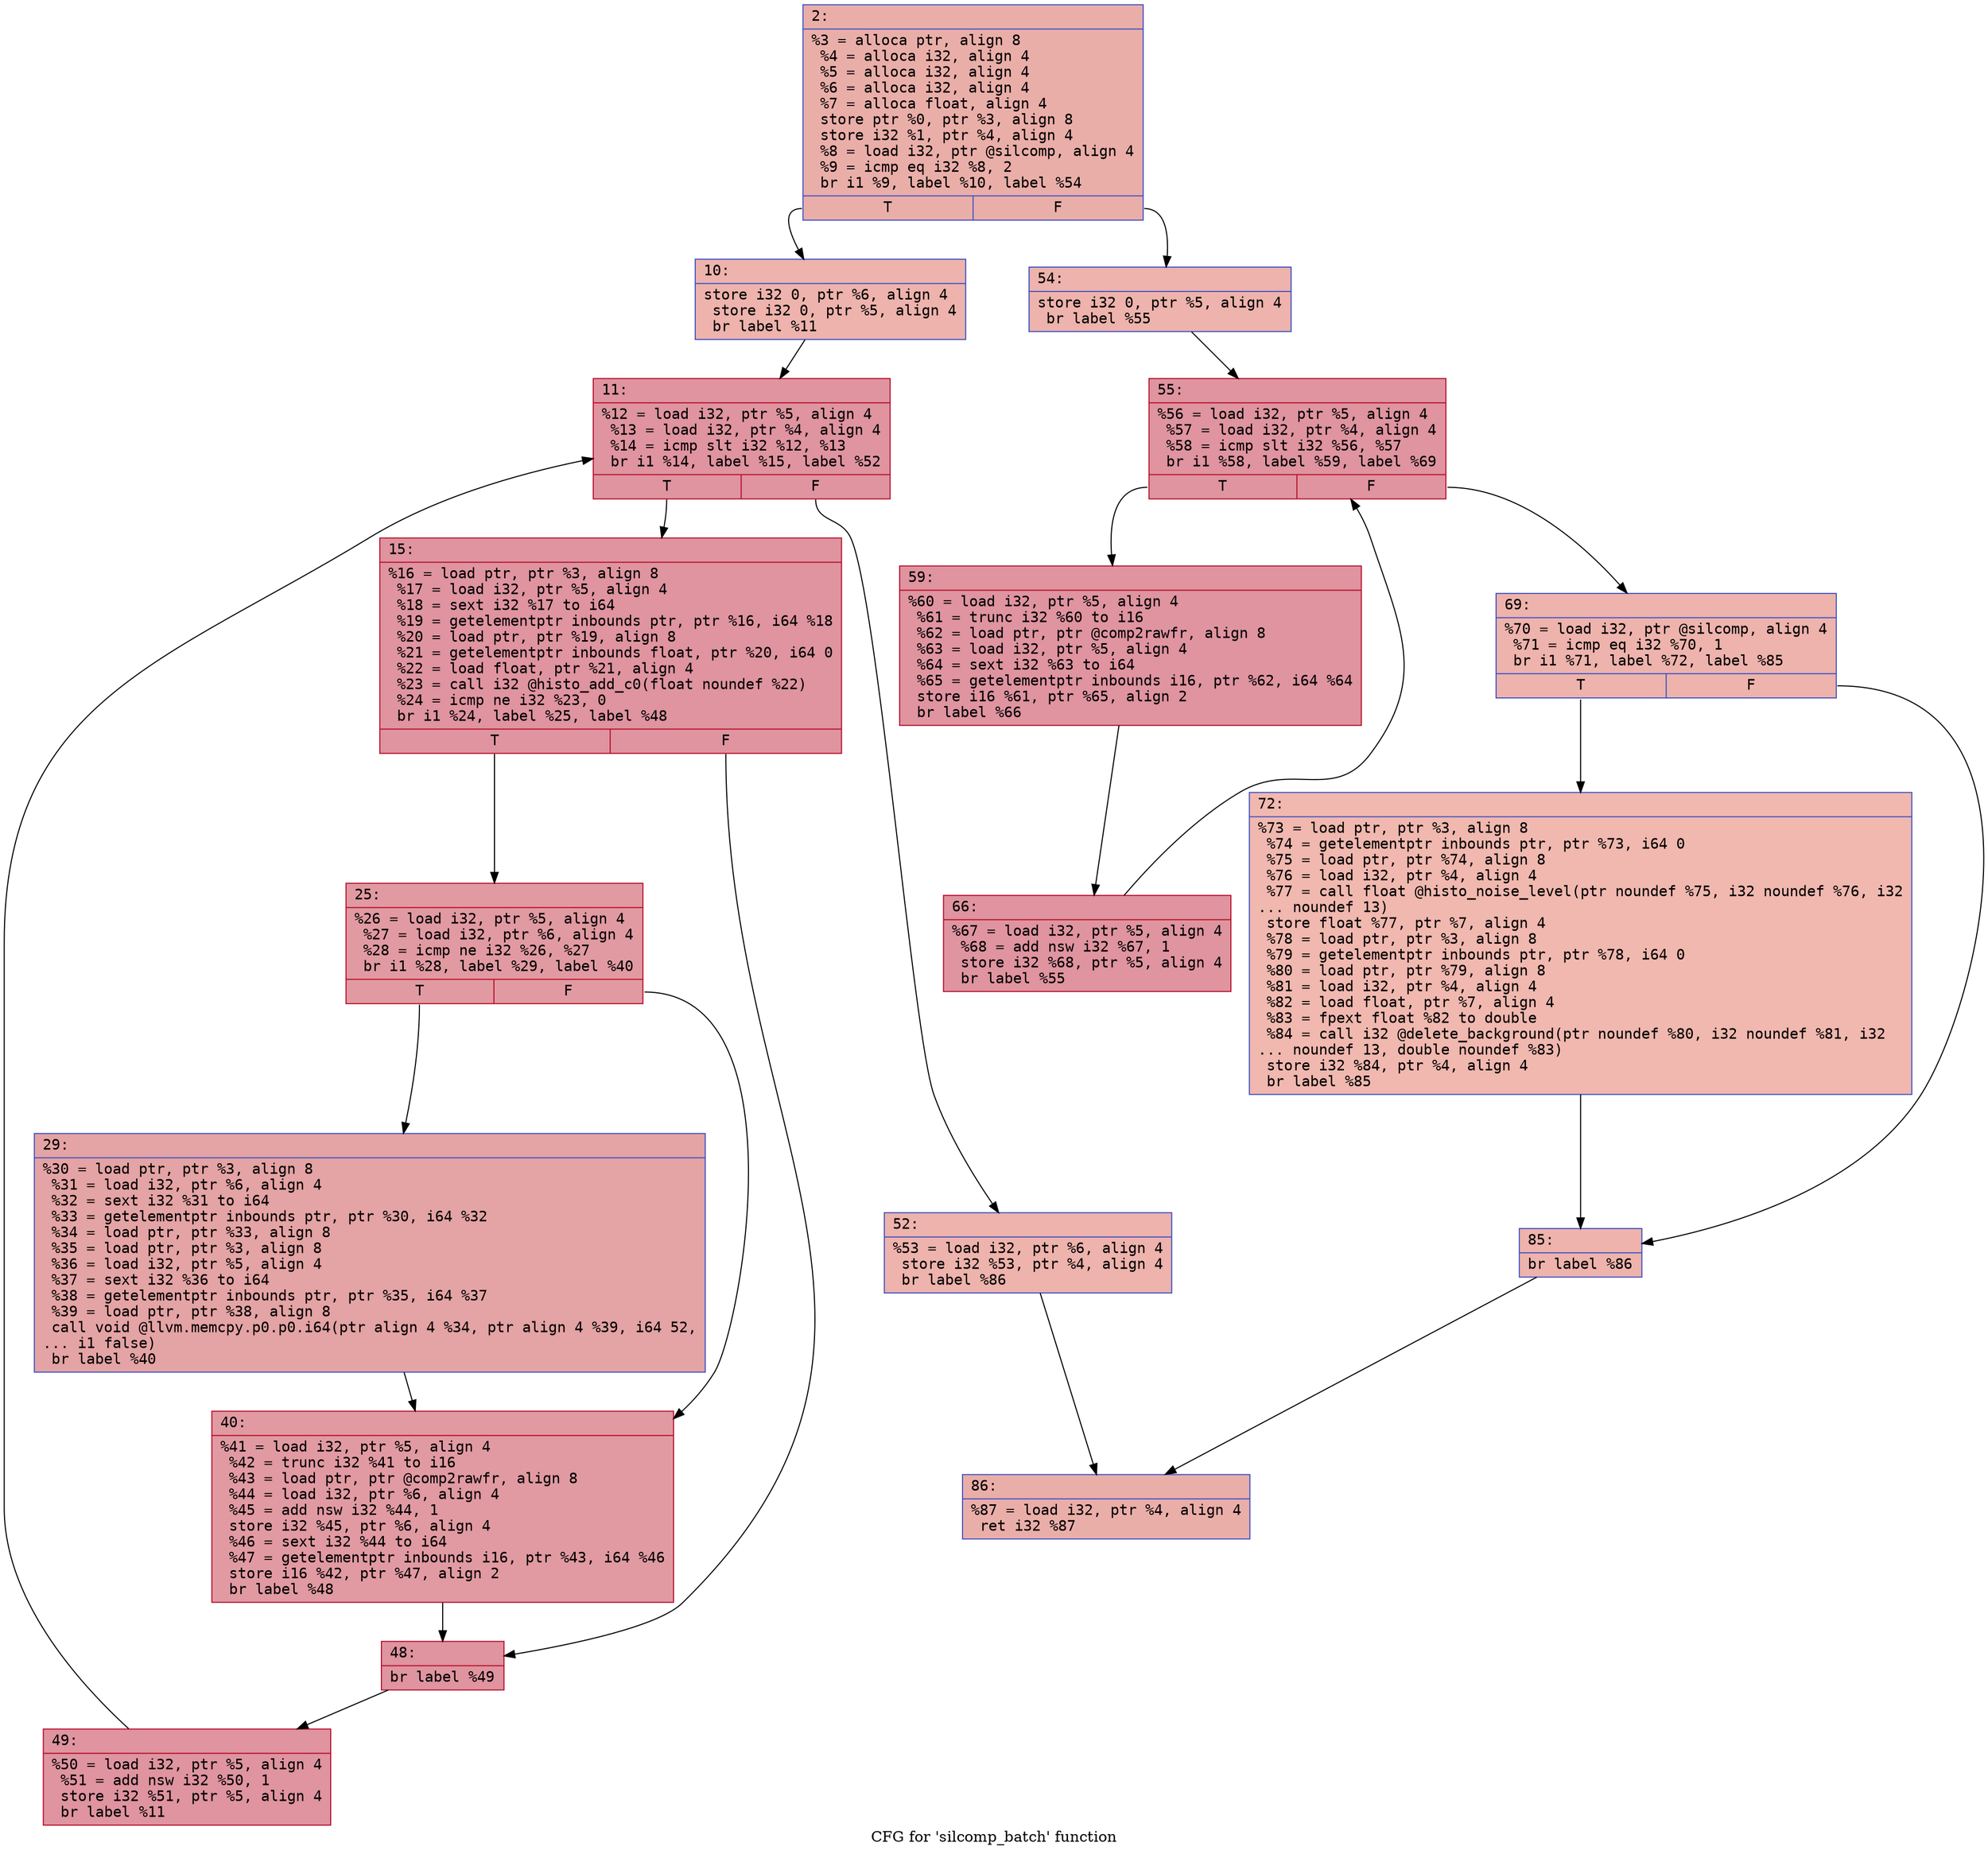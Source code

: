 digraph "CFG for 'silcomp_batch' function" {
	label="CFG for 'silcomp_batch' function";

	Node0x6000008a3b10 [shape=record,color="#3d50c3ff", style=filled, fillcolor="#d0473d70" fontname="Courier",label="{2:\l|  %3 = alloca ptr, align 8\l  %4 = alloca i32, align 4\l  %5 = alloca i32, align 4\l  %6 = alloca i32, align 4\l  %7 = alloca float, align 4\l  store ptr %0, ptr %3, align 8\l  store i32 %1, ptr %4, align 4\l  %8 = load i32, ptr @silcomp, align 4\l  %9 = icmp eq i32 %8, 2\l  br i1 %9, label %10, label %54\l|{<s0>T|<s1>F}}"];
	Node0x6000008a3b10:s0 -> Node0x6000008a3b60[tooltip="2 -> 10\nProbability 50.00%" ];
	Node0x6000008a3b10:s1 -> Node0x6000008a3e30[tooltip="2 -> 54\nProbability 50.00%" ];
	Node0x6000008a3b60 [shape=record,color="#3d50c3ff", style=filled, fillcolor="#d6524470" fontname="Courier",label="{10:\l|  store i32 0, ptr %6, align 4\l  store i32 0, ptr %5, align 4\l  br label %11\l}"];
	Node0x6000008a3b60 -> Node0x6000008a3bb0[tooltip="10 -> 11\nProbability 100.00%" ];
	Node0x6000008a3bb0 [shape=record,color="#b70d28ff", style=filled, fillcolor="#b70d2870" fontname="Courier",label="{11:\l|  %12 = load i32, ptr %5, align 4\l  %13 = load i32, ptr %4, align 4\l  %14 = icmp slt i32 %12, %13\l  br i1 %14, label %15, label %52\l|{<s0>T|<s1>F}}"];
	Node0x6000008a3bb0:s0 -> Node0x6000008a3c00[tooltip="11 -> 15\nProbability 96.88%" ];
	Node0x6000008a3bb0:s1 -> Node0x6000008a3de0[tooltip="11 -> 52\nProbability 3.12%" ];
	Node0x6000008a3c00 [shape=record,color="#b70d28ff", style=filled, fillcolor="#b70d2870" fontname="Courier",label="{15:\l|  %16 = load ptr, ptr %3, align 8\l  %17 = load i32, ptr %5, align 4\l  %18 = sext i32 %17 to i64\l  %19 = getelementptr inbounds ptr, ptr %16, i64 %18\l  %20 = load ptr, ptr %19, align 8\l  %21 = getelementptr inbounds float, ptr %20, i64 0\l  %22 = load float, ptr %21, align 4\l  %23 = call i32 @histo_add_c0(float noundef %22)\l  %24 = icmp ne i32 %23, 0\l  br i1 %24, label %25, label %48\l|{<s0>T|<s1>F}}"];
	Node0x6000008a3c00:s0 -> Node0x6000008a3c50[tooltip="15 -> 25\nProbability 62.50%" ];
	Node0x6000008a3c00:s1 -> Node0x6000008a3d40[tooltip="15 -> 48\nProbability 37.50%" ];
	Node0x6000008a3c50 [shape=record,color="#b70d28ff", style=filled, fillcolor="#bb1b2c70" fontname="Courier",label="{25:\l|  %26 = load i32, ptr %5, align 4\l  %27 = load i32, ptr %6, align 4\l  %28 = icmp ne i32 %26, %27\l  br i1 %28, label %29, label %40\l|{<s0>T|<s1>F}}"];
	Node0x6000008a3c50:s0 -> Node0x6000008a3ca0[tooltip="25 -> 29\nProbability 50.00%" ];
	Node0x6000008a3c50:s1 -> Node0x6000008a3cf0[tooltip="25 -> 40\nProbability 50.00%" ];
	Node0x6000008a3ca0 [shape=record,color="#3d50c3ff", style=filled, fillcolor="#c32e3170" fontname="Courier",label="{29:\l|  %30 = load ptr, ptr %3, align 8\l  %31 = load i32, ptr %6, align 4\l  %32 = sext i32 %31 to i64\l  %33 = getelementptr inbounds ptr, ptr %30, i64 %32\l  %34 = load ptr, ptr %33, align 8\l  %35 = load ptr, ptr %3, align 8\l  %36 = load i32, ptr %5, align 4\l  %37 = sext i32 %36 to i64\l  %38 = getelementptr inbounds ptr, ptr %35, i64 %37\l  %39 = load ptr, ptr %38, align 8\l  call void @llvm.memcpy.p0.p0.i64(ptr align 4 %34, ptr align 4 %39, i64 52,\l... i1 false)\l  br label %40\l}"];
	Node0x6000008a3ca0 -> Node0x6000008a3cf0[tooltip="29 -> 40\nProbability 100.00%" ];
	Node0x6000008a3cf0 [shape=record,color="#b70d28ff", style=filled, fillcolor="#bb1b2c70" fontname="Courier",label="{40:\l|  %41 = load i32, ptr %5, align 4\l  %42 = trunc i32 %41 to i16\l  %43 = load ptr, ptr @comp2rawfr, align 8\l  %44 = load i32, ptr %6, align 4\l  %45 = add nsw i32 %44, 1\l  store i32 %45, ptr %6, align 4\l  %46 = sext i32 %44 to i64\l  %47 = getelementptr inbounds i16, ptr %43, i64 %46\l  store i16 %42, ptr %47, align 2\l  br label %48\l}"];
	Node0x6000008a3cf0 -> Node0x6000008a3d40[tooltip="40 -> 48\nProbability 100.00%" ];
	Node0x6000008a3d40 [shape=record,color="#b70d28ff", style=filled, fillcolor="#b70d2870" fontname="Courier",label="{48:\l|  br label %49\l}"];
	Node0x6000008a3d40 -> Node0x6000008a3d90[tooltip="48 -> 49\nProbability 100.00%" ];
	Node0x6000008a3d90 [shape=record,color="#b70d28ff", style=filled, fillcolor="#b70d2870" fontname="Courier",label="{49:\l|  %50 = load i32, ptr %5, align 4\l  %51 = add nsw i32 %50, 1\l  store i32 %51, ptr %5, align 4\l  br label %11\l}"];
	Node0x6000008a3d90 -> Node0x6000008a3bb0[tooltip="49 -> 11\nProbability 100.00%" ];
	Node0x6000008a3de0 [shape=record,color="#3d50c3ff", style=filled, fillcolor="#d6524470" fontname="Courier",label="{52:\l|  %53 = load i32, ptr %6, align 4\l  store i32 %53, ptr %4, align 4\l  br label %86\l}"];
	Node0x6000008a3de0 -> Node0x6000008ac0a0[tooltip="52 -> 86\nProbability 100.00%" ];
	Node0x6000008a3e30 [shape=record,color="#3d50c3ff", style=filled, fillcolor="#d6524470" fontname="Courier",label="{54:\l|  store i32 0, ptr %5, align 4\l  br label %55\l}"];
	Node0x6000008a3e30 -> Node0x6000008a3e80[tooltip="54 -> 55\nProbability 100.00%" ];
	Node0x6000008a3e80 [shape=record,color="#b70d28ff", style=filled, fillcolor="#b70d2870" fontname="Courier",label="{55:\l|  %56 = load i32, ptr %5, align 4\l  %57 = load i32, ptr %4, align 4\l  %58 = icmp slt i32 %56, %57\l  br i1 %58, label %59, label %69\l|{<s0>T|<s1>F}}"];
	Node0x6000008a3e80:s0 -> Node0x6000008a3ed0[tooltip="55 -> 59\nProbability 96.88%" ];
	Node0x6000008a3e80:s1 -> Node0x6000008a3f70[tooltip="55 -> 69\nProbability 3.12%" ];
	Node0x6000008a3ed0 [shape=record,color="#b70d28ff", style=filled, fillcolor="#b70d2870" fontname="Courier",label="{59:\l|  %60 = load i32, ptr %5, align 4\l  %61 = trunc i32 %60 to i16\l  %62 = load ptr, ptr @comp2rawfr, align 8\l  %63 = load i32, ptr %5, align 4\l  %64 = sext i32 %63 to i64\l  %65 = getelementptr inbounds i16, ptr %62, i64 %64\l  store i16 %61, ptr %65, align 2\l  br label %66\l}"];
	Node0x6000008a3ed0 -> Node0x6000008a3f20[tooltip="59 -> 66\nProbability 100.00%" ];
	Node0x6000008a3f20 [shape=record,color="#b70d28ff", style=filled, fillcolor="#b70d2870" fontname="Courier",label="{66:\l|  %67 = load i32, ptr %5, align 4\l  %68 = add nsw i32 %67, 1\l  store i32 %68, ptr %5, align 4\l  br label %55\l}"];
	Node0x6000008a3f20 -> Node0x6000008a3e80[tooltip="66 -> 55\nProbability 100.00%" ];
	Node0x6000008a3f70 [shape=record,color="#3d50c3ff", style=filled, fillcolor="#d6524470" fontname="Courier",label="{69:\l|  %70 = load i32, ptr @silcomp, align 4\l  %71 = icmp eq i32 %70, 1\l  br i1 %71, label %72, label %85\l|{<s0>T|<s1>F}}"];
	Node0x6000008a3f70:s0 -> Node0x6000008ac000[tooltip="69 -> 72\nProbability 50.00%" ];
	Node0x6000008a3f70:s1 -> Node0x6000008ac050[tooltip="69 -> 85\nProbability 50.00%" ];
	Node0x6000008ac000 [shape=record,color="#3d50c3ff", style=filled, fillcolor="#dc5d4a70" fontname="Courier",label="{72:\l|  %73 = load ptr, ptr %3, align 8\l  %74 = getelementptr inbounds ptr, ptr %73, i64 0\l  %75 = load ptr, ptr %74, align 8\l  %76 = load i32, ptr %4, align 4\l  %77 = call float @histo_noise_level(ptr noundef %75, i32 noundef %76, i32\l... noundef 13)\l  store float %77, ptr %7, align 4\l  %78 = load ptr, ptr %3, align 8\l  %79 = getelementptr inbounds ptr, ptr %78, i64 0\l  %80 = load ptr, ptr %79, align 8\l  %81 = load i32, ptr %4, align 4\l  %82 = load float, ptr %7, align 4\l  %83 = fpext float %82 to double\l  %84 = call i32 @delete_background(ptr noundef %80, i32 noundef %81, i32\l... noundef 13, double noundef %83)\l  store i32 %84, ptr %4, align 4\l  br label %85\l}"];
	Node0x6000008ac000 -> Node0x6000008ac050[tooltip="72 -> 85\nProbability 100.00%" ];
	Node0x6000008ac050 [shape=record,color="#3d50c3ff", style=filled, fillcolor="#d6524470" fontname="Courier",label="{85:\l|  br label %86\l}"];
	Node0x6000008ac050 -> Node0x6000008ac0a0[tooltip="85 -> 86\nProbability 100.00%" ];
	Node0x6000008ac0a0 [shape=record,color="#3d50c3ff", style=filled, fillcolor="#d0473d70" fontname="Courier",label="{86:\l|  %87 = load i32, ptr %4, align 4\l  ret i32 %87\l}"];
}
